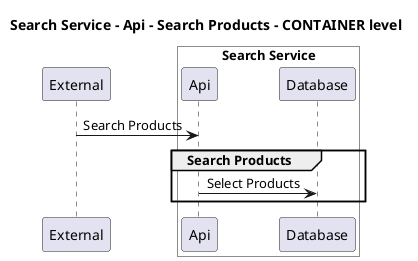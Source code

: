 @startuml

title Search Service - Api - Search Products - CONTAINER level

participant "External" as C4InterFlow.SoftwareSystems.ExternalSystem

box "Search Service" #White
    participant "Api" as ECommercePlatform.SoftwareSystems.SearchService.Containers.Api
    participant "Database" as ECommercePlatform.SoftwareSystems.SearchService.Containers.Database
end box


C4InterFlow.SoftwareSystems.ExternalSystem -> ECommercePlatform.SoftwareSystems.SearchService.Containers.Api : Search Products
group Search Products
ECommercePlatform.SoftwareSystems.SearchService.Containers.Api -> ECommercePlatform.SoftwareSystems.SearchService.Containers.Database : Select Products
end


@enduml
